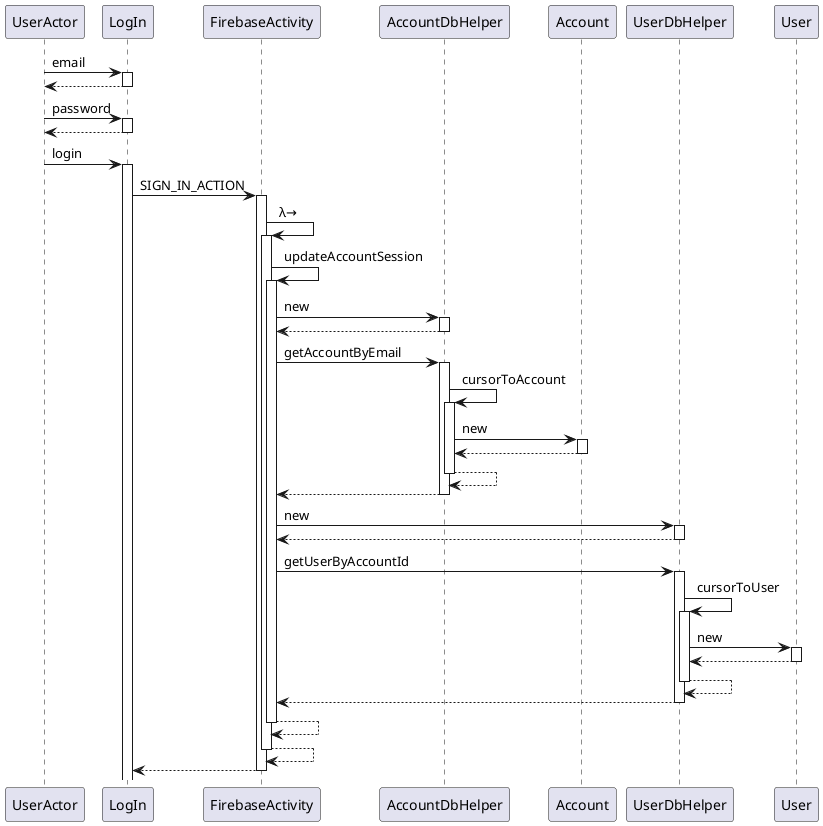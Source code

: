 @startuml
participant UserActor
UserActor -> LogIn : email
activate LogIn
LogIn --> UserActor
deactivate LogIn
UserActor -> LogIn: password
activate LogIn
LogIn --> UserActor
deactivate LogIn
UserActor -> LogIn : login
activate LogIn
LogIn -> FirebaseActivity : SIGN_IN_ACTION
activate FirebaseActivity
FirebaseActivity -> FirebaseActivity : λ→
activate FirebaseActivity
FirebaseActivity -> FirebaseActivity : updateAccountSession
activate FirebaseActivity
FirebaseActivity -> AccountDbHelper : new
activate AccountDbHelper
AccountDbHelper --> FirebaseActivity
deactivate AccountDbHelper
FirebaseActivity -> AccountDbHelper : getAccountByEmail
activate AccountDbHelper
AccountDbHelper -> AccountDbHelper : cursorToAccount
activate AccountDbHelper
AccountDbHelper -> Account : new
activate Account
Account --> AccountDbHelper
deactivate Account
AccountDbHelper --> AccountDbHelper
deactivate AccountDbHelper
AccountDbHelper --> FirebaseActivity
deactivate AccountDbHelper
FirebaseActivity -> UserDbHelper : new
activate UserDbHelper
UserDbHelper --> FirebaseActivity
deactivate UserDbHelper
FirebaseActivity -> UserDbHelper : getUserByAccountId
activate UserDbHelper
UserDbHelper -> UserDbHelper : cursorToUser
activate UserDbHelper
UserDbHelper -> User : new
activate User
User --> UserDbHelper
deactivate User
UserDbHelper --> UserDbHelper
deactivate UserDbHelper
UserDbHelper --> FirebaseActivity
deactivate UserDbHelper
FirebaseActivity --> FirebaseActivity
deactivate FirebaseActivity
FirebaseActivity --> FirebaseActivity
deactivate FirebaseActivity
return
@enduml